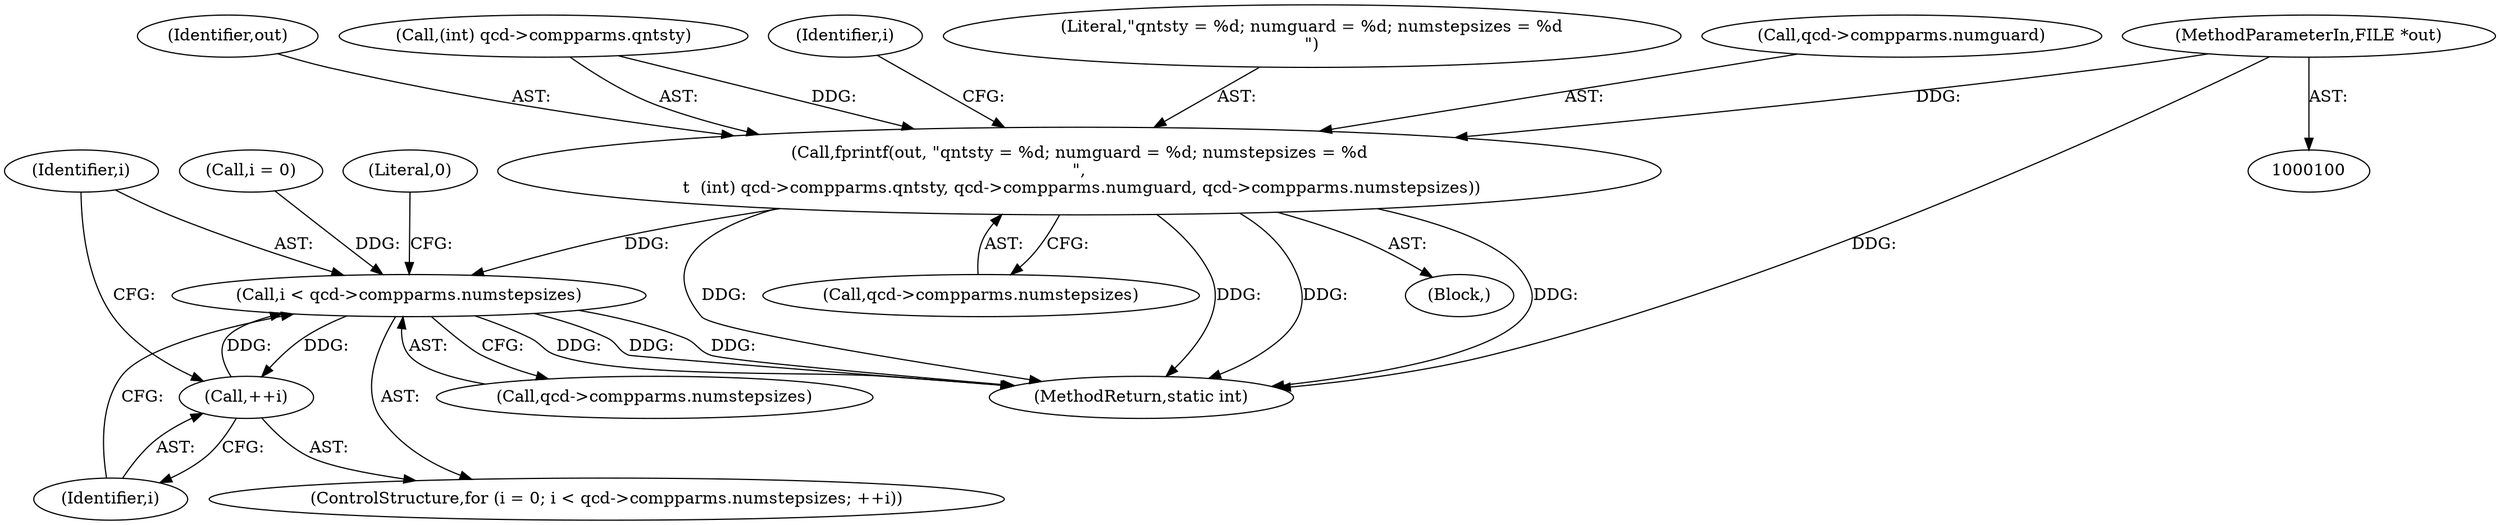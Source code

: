digraph "0_jasper_1e84674d95353c64e5c4c0e7232ae86fd6ea813b_1@pointer" {
"1000102" [label="(MethodParameterIn,FILE *out)"];
"1000114" [label="(Call,fprintf(out, \"qntsty = %d; numguard = %d; numstepsizes = %d\n\",\n \t  (int) qcd->compparms.qntsty, qcd->compparms.numguard, qcd->compparms.numstepsizes))"];
"1000138" [label="(Call,i < qcd->compparms.numstepsizes)"];
"1000145" [label="(Call,++i)"];
"1000150" [label="(MethodReturn,static int)"];
"1000124" [label="(Call,qcd->compparms.numguard)"];
"1000134" [label="(ControlStructure,for (i = 0; i < qcd->compparms.numstepsizes; ++i))"];
"1000115" [label="(Identifier,out)"];
"1000136" [label="(Identifier,i)"];
"1000149" [label="(Literal,0)"];
"1000102" [label="(MethodParameterIn,FILE *out)"];
"1000140" [label="(Call,qcd->compparms.numstepsizes)"];
"1000145" [label="(Call,++i)"];
"1000103" [label="(Block,)"];
"1000146" [label="(Identifier,i)"];
"1000135" [label="(Call,i = 0)"];
"1000117" [label="(Call,(int) qcd->compparms.qntsty)"];
"1000139" [label="(Identifier,i)"];
"1000129" [label="(Call,qcd->compparms.numstepsizes)"];
"1000116" [label="(Literal,\"qntsty = %d; numguard = %d; numstepsizes = %d\n\")"];
"1000114" [label="(Call,fprintf(out, \"qntsty = %d; numguard = %d; numstepsizes = %d\n\",\n \t  (int) qcd->compparms.qntsty, qcd->compparms.numguard, qcd->compparms.numstepsizes))"];
"1000138" [label="(Call,i < qcd->compparms.numstepsizes)"];
"1000102" -> "1000100"  [label="AST: "];
"1000102" -> "1000150"  [label="DDG: "];
"1000102" -> "1000114"  [label="DDG: "];
"1000114" -> "1000103"  [label="AST: "];
"1000114" -> "1000129"  [label="CFG: "];
"1000115" -> "1000114"  [label="AST: "];
"1000116" -> "1000114"  [label="AST: "];
"1000117" -> "1000114"  [label="AST: "];
"1000124" -> "1000114"  [label="AST: "];
"1000129" -> "1000114"  [label="AST: "];
"1000136" -> "1000114"  [label="CFG: "];
"1000114" -> "1000150"  [label="DDG: "];
"1000114" -> "1000150"  [label="DDG: "];
"1000114" -> "1000150"  [label="DDG: "];
"1000114" -> "1000150"  [label="DDG: "];
"1000117" -> "1000114"  [label="DDG: "];
"1000114" -> "1000138"  [label="DDG: "];
"1000138" -> "1000134"  [label="AST: "];
"1000138" -> "1000140"  [label="CFG: "];
"1000139" -> "1000138"  [label="AST: "];
"1000140" -> "1000138"  [label="AST: "];
"1000146" -> "1000138"  [label="CFG: "];
"1000149" -> "1000138"  [label="CFG: "];
"1000138" -> "1000150"  [label="DDG: "];
"1000138" -> "1000150"  [label="DDG: "];
"1000138" -> "1000150"  [label="DDG: "];
"1000135" -> "1000138"  [label="DDG: "];
"1000145" -> "1000138"  [label="DDG: "];
"1000138" -> "1000145"  [label="DDG: "];
"1000145" -> "1000134"  [label="AST: "];
"1000145" -> "1000146"  [label="CFG: "];
"1000146" -> "1000145"  [label="AST: "];
"1000139" -> "1000145"  [label="CFG: "];
}
